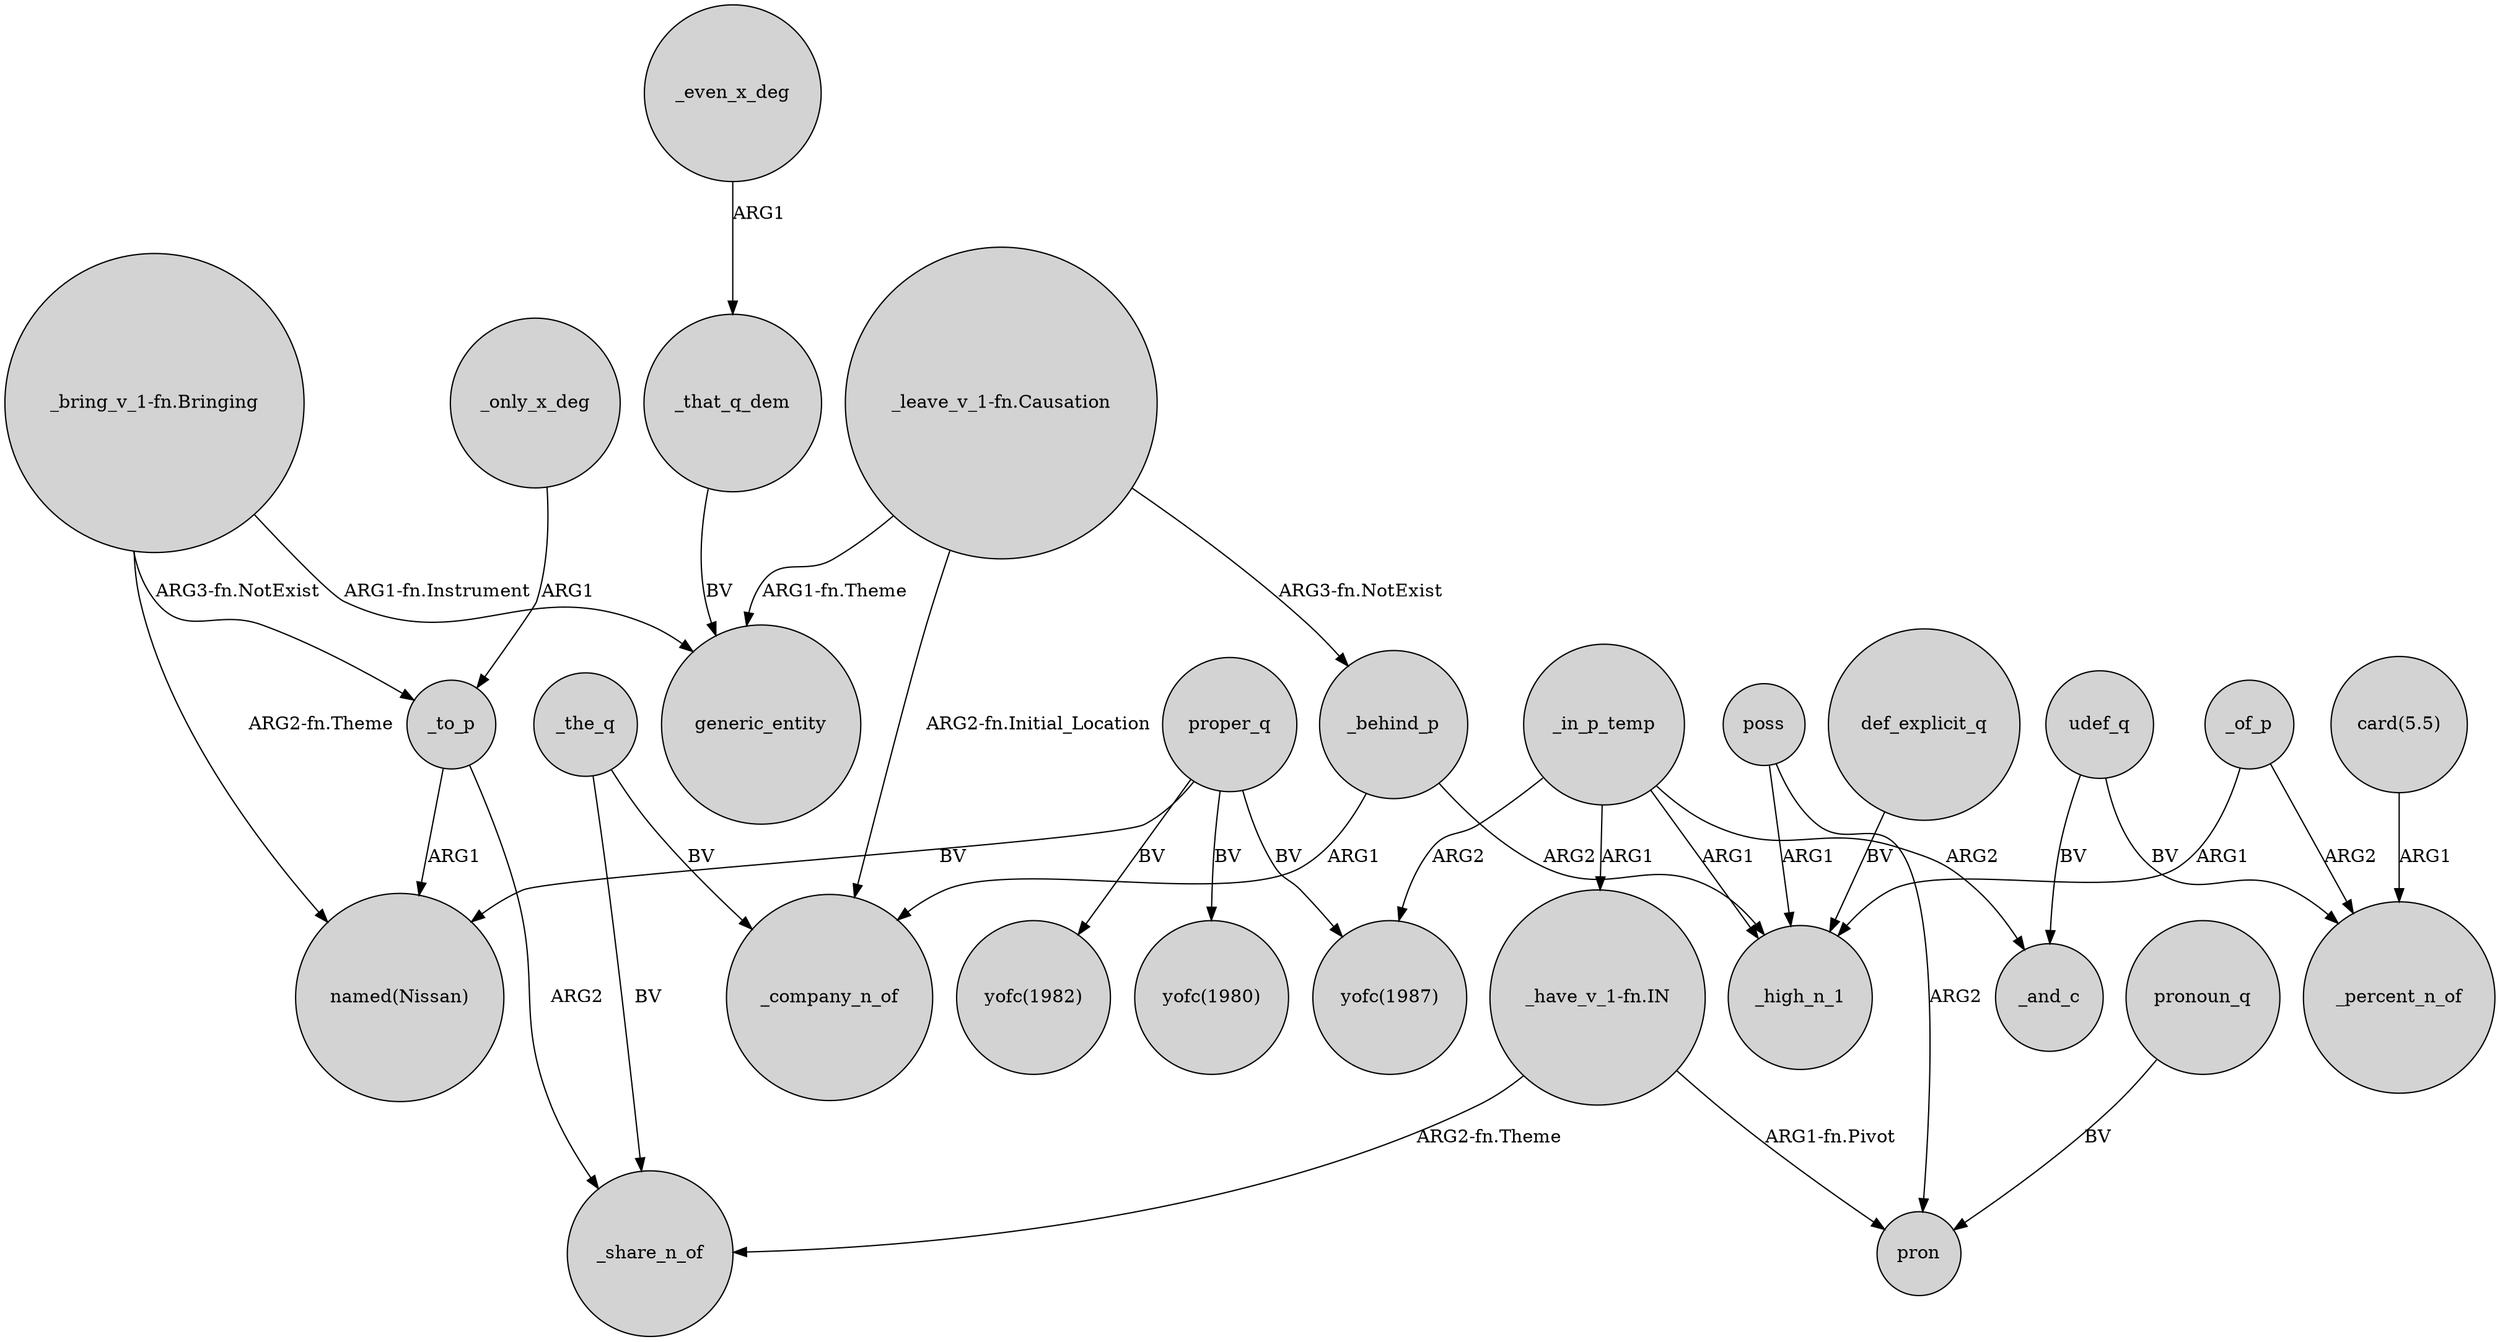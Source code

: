 digraph {
	node [shape=circle style=filled]
	"_bring_v_1-fn.Bringing" -> generic_entity [label="ARG1-fn.Instrument"]
	proper_q -> "yofc(1982)" [label=BV]
	_in_p_temp -> "yofc(1987)" [label=ARG2]
	_to_p -> _share_n_of [label=ARG2]
	poss -> _high_n_1 [label=ARG1]
	poss -> pron [label=ARG2]
	_that_q_dem -> generic_entity [label=BV]
	"_bring_v_1-fn.Bringing" -> "named(Nissan)" [label="ARG2-fn.Theme"]
	"_leave_v_1-fn.Causation" -> _behind_p [label="ARG3-fn.NotExist"]
	"_leave_v_1-fn.Causation" -> _company_n_of [label="ARG2-fn.Initial_Location"]
	_behind_p -> _company_n_of [label=ARG1]
	def_explicit_q -> _high_n_1 [label=BV]
	_the_q -> _share_n_of [label=BV]
	"_have_v_1-fn.IN" -> pron [label="ARG1-fn.Pivot"]
	"_have_v_1-fn.IN" -> _share_n_of [label="ARG2-fn.Theme"]
	_behind_p -> _high_n_1 [label=ARG2]
	_the_q -> _company_n_of [label=BV]
	"card(5.5)" -> _percent_n_of [label=ARG1]
	pronoun_q -> pron [label=BV]
	_of_p -> _percent_n_of [label=ARG2]
	proper_q -> "named(Nissan)" [label=BV]
	_only_x_deg -> _to_p [label=ARG1]
	_of_p -> _high_n_1 [label=ARG1]
	_in_p_temp -> _high_n_1 [label=ARG1]
	"_leave_v_1-fn.Causation" -> generic_entity [label="ARG1-fn.Theme"]
	_even_x_deg -> _that_q_dem [label=ARG1]
	proper_q -> "yofc(1980)" [label=BV]
	_in_p_temp -> _and_c [label=ARG2]
	proper_q -> "yofc(1987)" [label=BV]
	"_bring_v_1-fn.Bringing" -> _to_p [label="ARG3-fn.NotExist"]
	_in_p_temp -> "_have_v_1-fn.IN" [label=ARG1]
	udef_q -> _percent_n_of [label=BV]
	udef_q -> _and_c [label=BV]
	_to_p -> "named(Nissan)" [label=ARG1]
}
